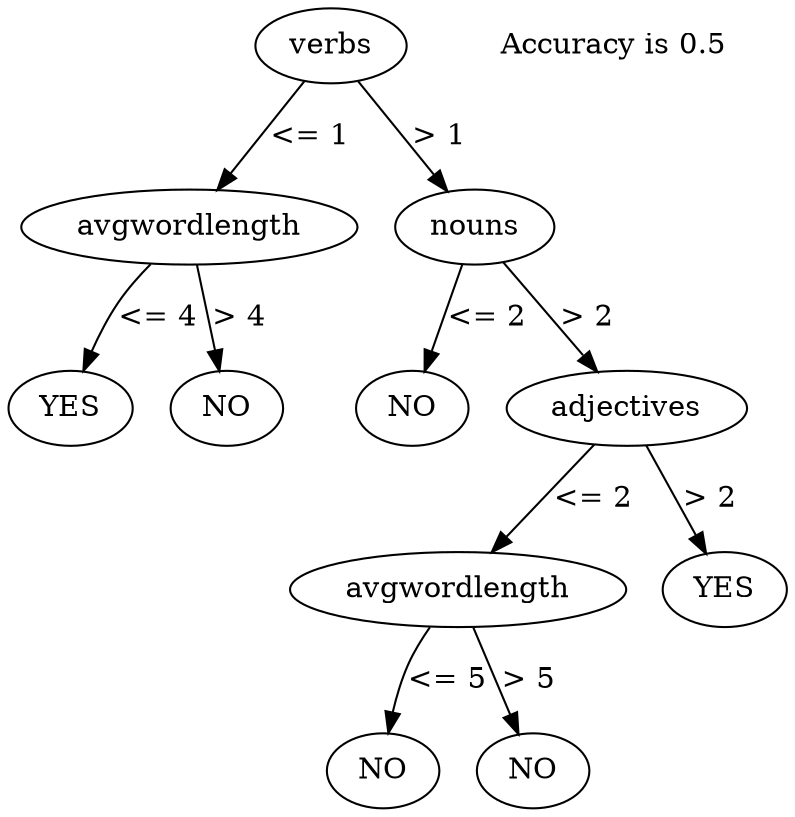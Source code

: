 digraph G {<numericTreeClass.Node instance at 0x101d09b00> [label="verbs"]; <numericTreeClass.Node instance at 0x101d083b0> [label="avgwordlength"]; <numericTreeClass.Node instance at 0x101d09b00> -> <numericTreeClass.Node instance at 0x101d083b0>[label="<= 1"]; <numericTreeClass.Node instance at 0x101d0c0e0> [label="nouns"]; <numericTreeClass.Node instance at 0x101d09b00> -> <numericTreeClass.Node instance at 0x101d0c0e0>[label="> 1"]; <numericTreeClass.Node instance at 0x101d083b0> [label="avgwordlength"]; <numericTreeClass.Node instance at 0x101d0bdd0> [label="YES"]; <numericTreeClass.Node instance at 0x101d083b0> -> <numericTreeClass.Node instance at 0x101d0bdd0>[label="<= 4"]; <numericTreeClass.Node instance at 0x101d0bbd8> [label="NO"]; <numericTreeClass.Node instance at 0x101d083b0> -> <numericTreeClass.Node instance at 0x101d0bbd8>[label="> 4"]; <numericTreeClass.Node instance at 0x101d0c0e0> [label="nouns"]; <numericTreeClass.Node instance at 0x101d0c128> [label="NO"]; <numericTreeClass.Node instance at 0x101d0c0e0> -> <numericTreeClass.Node instance at 0x101d0c128>[label="<= 2"]; <numericTreeClass.Node instance at 0x101d0c4d0> [label="adjectives"]; <numericTreeClass.Node instance at 0x101d0c0e0> -> <numericTreeClass.Node instance at 0x101d0c4d0>[label="> 2"]; <numericTreeClass.Node instance at 0x101d0bdd0> [label="YES"]; <numericTreeClass.Node instance at 0x101d0bbd8> [label="NO"]; <numericTreeClass.Node instance at 0x101d0c128> [label="NO"]; <numericTreeClass.Node instance at 0x101d0c4d0> [label="adjectives"]; <numericTreeClass.Node instance at 0x101d0e9e0> [label="avgwordlength"]; <numericTreeClass.Node instance at 0x101d0c4d0> -> <numericTreeClass.Node instance at 0x101d0e9e0>[label="<= 2"]; <numericTreeClass.Node instance at 0x101d12dd0> [label="YES"]; <numericTreeClass.Node instance at 0x101d0c4d0> -> <numericTreeClass.Node instance at 0x101d12dd0>[label="> 2"]; <numericTreeClass.Node instance at 0x101d0e9e0> [label="avgwordlength"]; <numericTreeClass.Node instance at 0x101d12b48> [label="avgsyllables"]; <numericTreeClass.Node instance at 0x101d0e9e0> -> <numericTreeClass.Node instance at 0x101d12b48>[label="<= 5"]; <numericTreeClass.Node instance at 0x101d12d40> [label="NO"]; <numericTreeClass.Node instance at 0x101d0e9e0> -> <numericTreeClass.Node instance at 0x101d12d40>[label="> 5"]; <numericTreeClass.Node instance at 0x101d12dd0> [label="YES"]; <numericTreeClass.Node instance at 0x101d12b48> [label="NO"]; <numericTreeClass.Node instance at 0x101d12d40> [label="NO"]; accuracy [penwidth="0",label="Accuracy is 0.5"];}